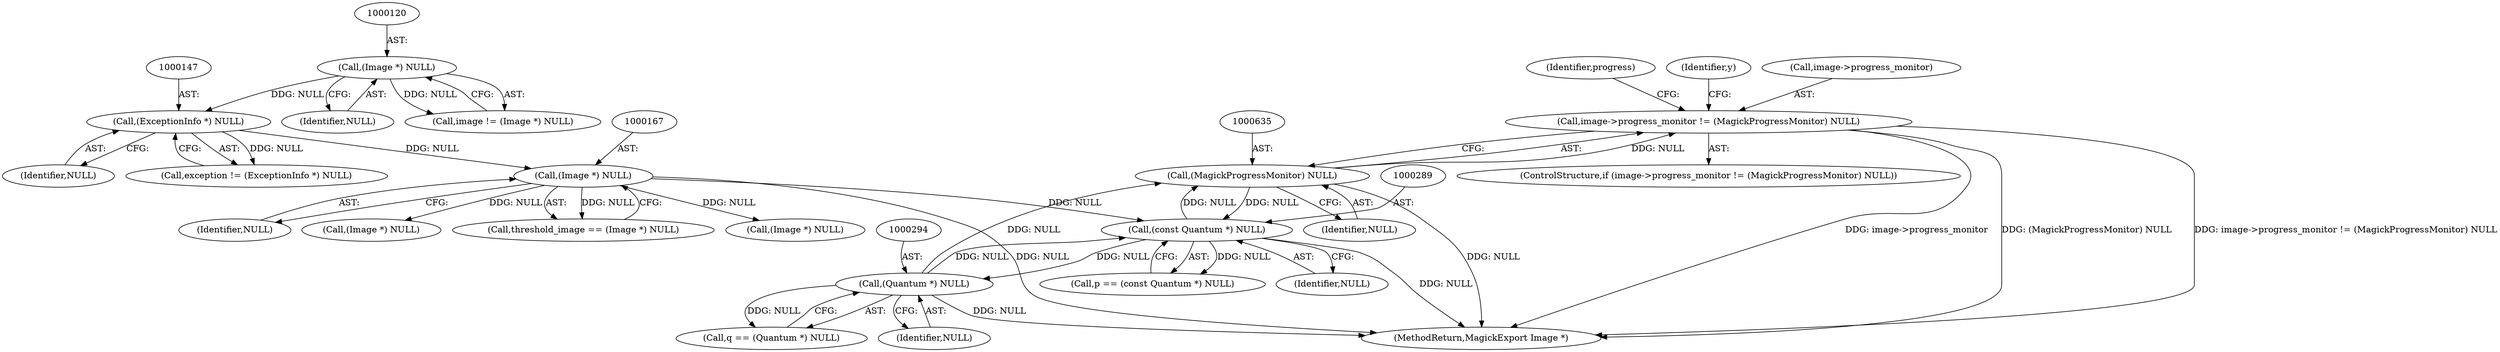 digraph "0_ImageMagick_a7759f410b773a1dd57b0e1fb28112e1cd8b97bc@pointer" {
"1000630" [label="(Call,image->progress_monitor != (MagickProgressMonitor) NULL)"];
"1000634" [label="(Call,(MagickProgressMonitor) NULL)"];
"1000288" [label="(Call,(const Quantum *) NULL)"];
"1000166" [label="(Call,(Image *) NULL)"];
"1000146" [label="(Call,(ExceptionInfo *) NULL)"];
"1000119" [label="(Call,(Image *) NULL)"];
"1000293" [label="(Call,(Quantum *) NULL)"];
"1000117" [label="(Call,image != (Image *) NULL)"];
"1000170" [label="(Call,(Image *) NULL)"];
"1000291" [label="(Call,q == (Quantum *) NULL)"];
"1000634" [label="(Call,(MagickProgressMonitor) NULL)"];
"1000288" [label="(Call,(const Quantum *) NULL)"];
"1000630" [label="(Call,image->progress_monitor != (MagickProgressMonitor) NULL)"];
"1000295" [label="(Identifier,NULL)"];
"1000286" [label="(Call,p == (const Quantum *) NULL)"];
"1000144" [label="(Call,exception != (ExceptionInfo *) NULL)"];
"1000631" [label="(Call,image->progress_monitor)"];
"1000166" [label="(Call,(Image *) NULL)"];
"1000119" [label="(Call,(Image *) NULL)"];
"1000640" [label="(Identifier,progress)"];
"1000293" [label="(Call,(Quantum *) NULL)"];
"1000629" [label="(ControlStructure,if (image->progress_monitor != (MagickProgressMonitor) NULL))"];
"1000168" [label="(Identifier,NULL)"];
"1000636" [label="(Identifier,NULL)"];
"1000195" [label="(Call,(Image *) NULL)"];
"1000682" [label="(MethodReturn,MagickExport Image *)"];
"1000233" [label="(Identifier,y)"];
"1000148" [label="(Identifier,NULL)"];
"1000164" [label="(Call,threshold_image == (Image *) NULL)"];
"1000146" [label="(Call,(ExceptionInfo *) NULL)"];
"1000121" [label="(Identifier,NULL)"];
"1000290" [label="(Identifier,NULL)"];
"1000630" -> "1000629"  [label="AST: "];
"1000630" -> "1000634"  [label="CFG: "];
"1000631" -> "1000630"  [label="AST: "];
"1000634" -> "1000630"  [label="AST: "];
"1000640" -> "1000630"  [label="CFG: "];
"1000233" -> "1000630"  [label="CFG: "];
"1000630" -> "1000682"  [label="DDG: image->progress_monitor != (MagickProgressMonitor) NULL"];
"1000630" -> "1000682"  [label="DDG: image->progress_monitor"];
"1000630" -> "1000682"  [label="DDG: (MagickProgressMonitor) NULL"];
"1000634" -> "1000630"  [label="DDG: NULL"];
"1000634" -> "1000636"  [label="CFG: "];
"1000635" -> "1000634"  [label="AST: "];
"1000636" -> "1000634"  [label="AST: "];
"1000634" -> "1000682"  [label="DDG: NULL"];
"1000634" -> "1000288"  [label="DDG: NULL"];
"1000288" -> "1000634"  [label="DDG: NULL"];
"1000293" -> "1000634"  [label="DDG: NULL"];
"1000288" -> "1000286"  [label="AST: "];
"1000288" -> "1000290"  [label="CFG: "];
"1000289" -> "1000288"  [label="AST: "];
"1000290" -> "1000288"  [label="AST: "];
"1000286" -> "1000288"  [label="CFG: "];
"1000288" -> "1000682"  [label="DDG: NULL"];
"1000288" -> "1000286"  [label="DDG: NULL"];
"1000166" -> "1000288"  [label="DDG: NULL"];
"1000293" -> "1000288"  [label="DDG: NULL"];
"1000288" -> "1000293"  [label="DDG: NULL"];
"1000166" -> "1000164"  [label="AST: "];
"1000166" -> "1000168"  [label="CFG: "];
"1000167" -> "1000166"  [label="AST: "];
"1000168" -> "1000166"  [label="AST: "];
"1000164" -> "1000166"  [label="CFG: "];
"1000166" -> "1000682"  [label="DDG: NULL"];
"1000166" -> "1000164"  [label="DDG: NULL"];
"1000146" -> "1000166"  [label="DDG: NULL"];
"1000166" -> "1000170"  [label="DDG: NULL"];
"1000166" -> "1000195"  [label="DDG: NULL"];
"1000146" -> "1000144"  [label="AST: "];
"1000146" -> "1000148"  [label="CFG: "];
"1000147" -> "1000146"  [label="AST: "];
"1000148" -> "1000146"  [label="AST: "];
"1000144" -> "1000146"  [label="CFG: "];
"1000146" -> "1000144"  [label="DDG: NULL"];
"1000119" -> "1000146"  [label="DDG: NULL"];
"1000119" -> "1000117"  [label="AST: "];
"1000119" -> "1000121"  [label="CFG: "];
"1000120" -> "1000119"  [label="AST: "];
"1000121" -> "1000119"  [label="AST: "];
"1000117" -> "1000119"  [label="CFG: "];
"1000119" -> "1000117"  [label="DDG: NULL"];
"1000293" -> "1000291"  [label="AST: "];
"1000293" -> "1000295"  [label="CFG: "];
"1000294" -> "1000293"  [label="AST: "];
"1000295" -> "1000293"  [label="AST: "];
"1000291" -> "1000293"  [label="CFG: "];
"1000293" -> "1000682"  [label="DDG: NULL"];
"1000293" -> "1000291"  [label="DDG: NULL"];
}

